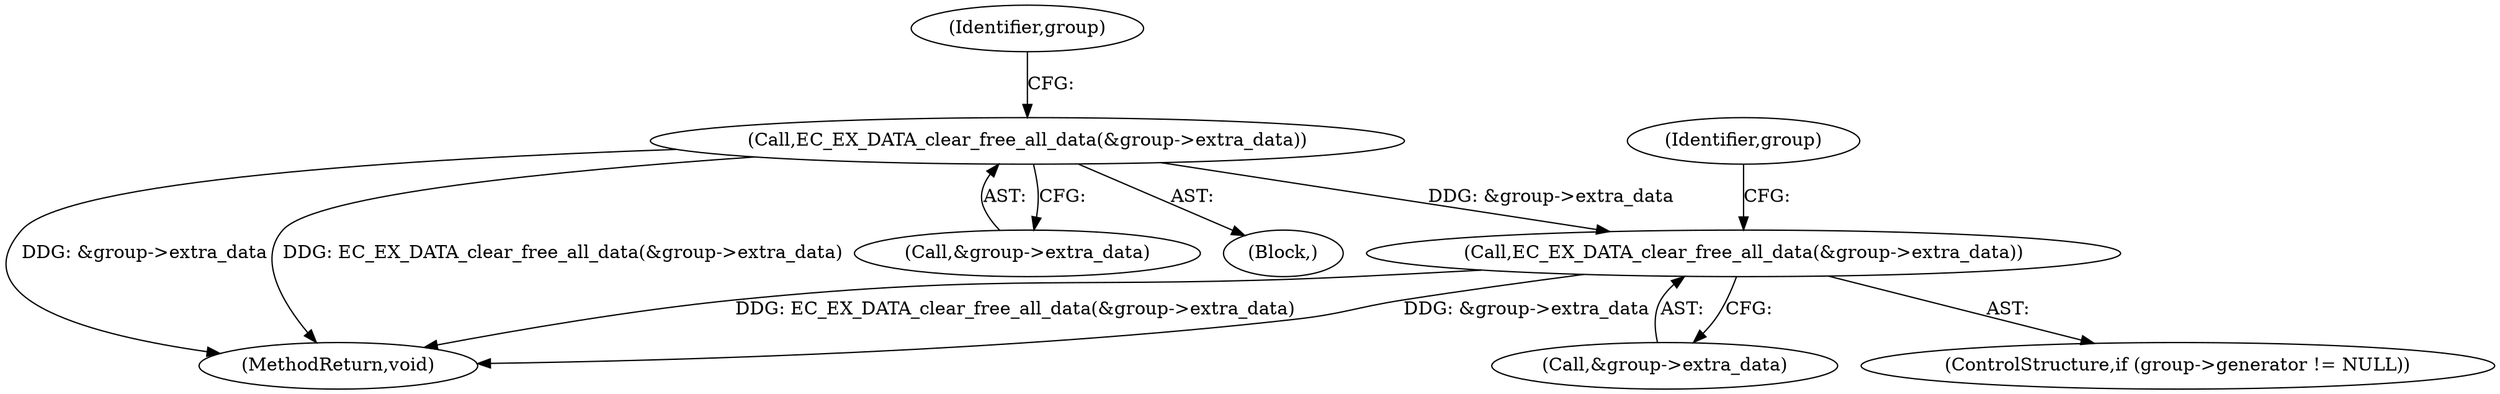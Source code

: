 digraph "0_openssl_8aed2a7548362e88e84a7feb795a3a97e8395008@API" {
"1000128" [label="(Call,EC_EX_DATA_clear_free_all_data(&group->extra_data))"];
"1000139" [label="(Call,EC_EX_DATA_clear_free_all_data(&group->extra_data))"];
"1000133" [label="(ControlStructure,if (group->generator != NULL))"];
"1000139" [label="(Call,EC_EX_DATA_clear_free_all_data(&group->extra_data))"];
"1000174" [label="(MethodReturn,void)"];
"1000129" [label="(Call,&group->extra_data)"];
"1000136" [label="(Identifier,group)"];
"1000146" [label="(Identifier,group)"];
"1000140" [label="(Call,&group->extra_data)"];
"1000128" [label="(Call,EC_EX_DATA_clear_free_all_data(&group->extra_data))"];
"1000102" [label="(Block,)"];
"1000128" -> "1000102"  [label="AST: "];
"1000128" -> "1000129"  [label="CFG: "];
"1000129" -> "1000128"  [label="AST: "];
"1000136" -> "1000128"  [label="CFG: "];
"1000128" -> "1000174"  [label="DDG: EC_EX_DATA_clear_free_all_data(&group->extra_data)"];
"1000128" -> "1000174"  [label="DDG: &group->extra_data"];
"1000128" -> "1000139"  [label="DDG: &group->extra_data"];
"1000139" -> "1000133"  [label="AST: "];
"1000139" -> "1000140"  [label="CFG: "];
"1000140" -> "1000139"  [label="AST: "];
"1000146" -> "1000139"  [label="CFG: "];
"1000139" -> "1000174"  [label="DDG: EC_EX_DATA_clear_free_all_data(&group->extra_data)"];
"1000139" -> "1000174"  [label="DDG: &group->extra_data"];
}
